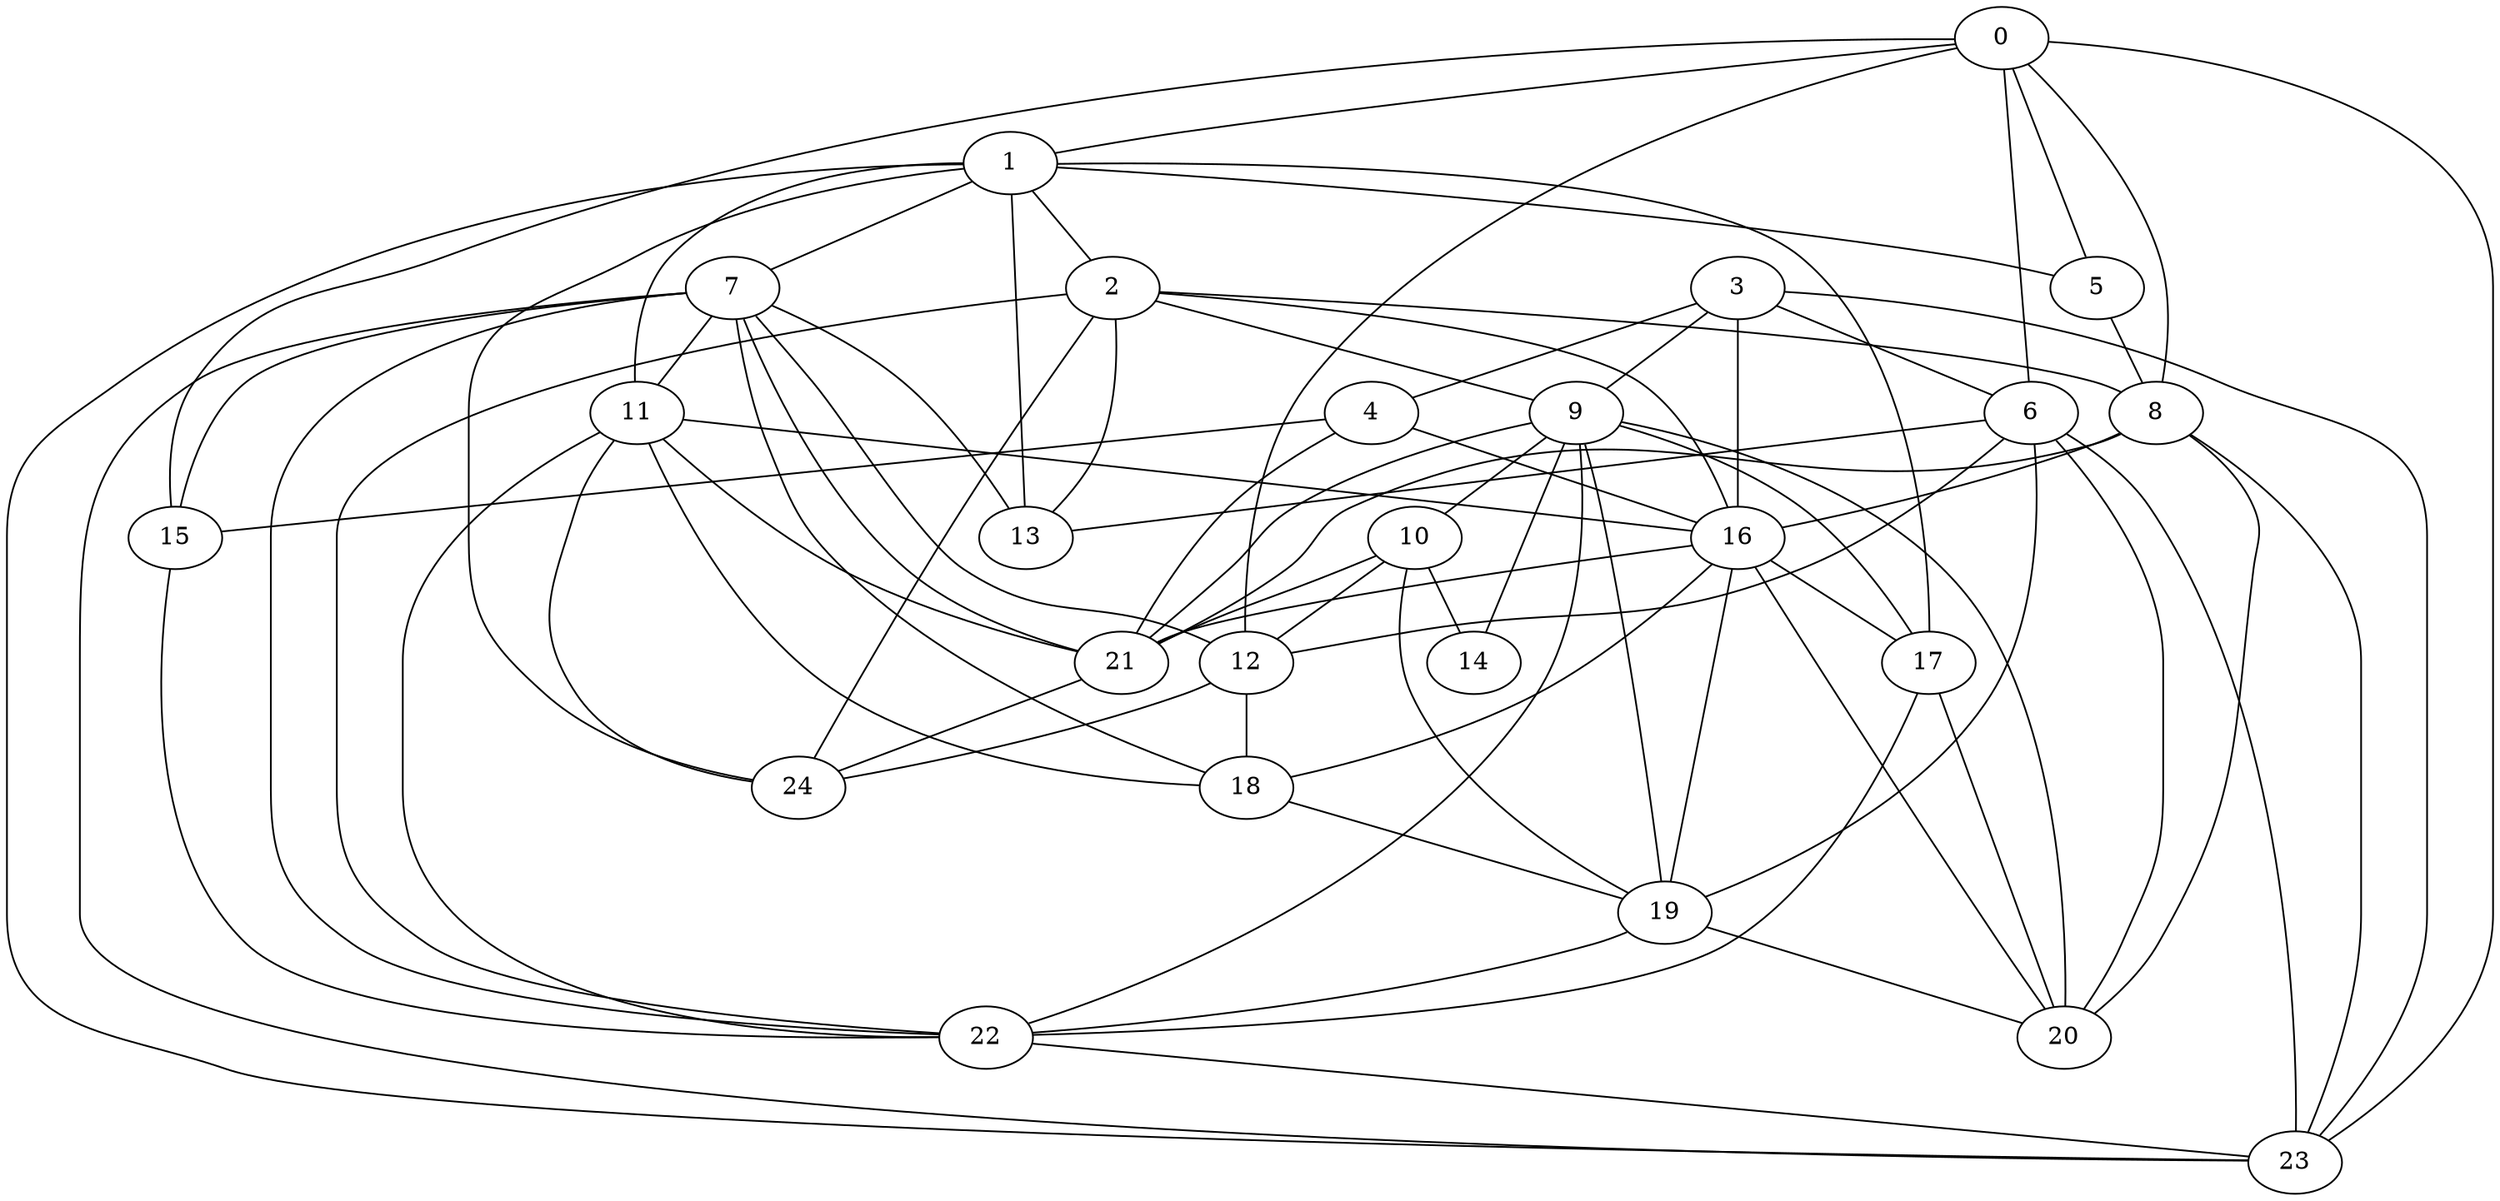 strict graph "gnp_random_graph(25,0.25)" {
0;
1;
2;
3;
4;
5;
6;
7;
8;
9;
10;
11;
12;
13;
14;
15;
16;
17;
18;
19;
20;
21;
22;
23;
24;
0 -- 1  [is_available=True, prob="0.746315639589"];
0 -- 5  [is_available=True, prob="0.977100667533"];
0 -- 6  [is_available=True, prob="0.114950770448"];
0 -- 8  [is_available=True, prob="0.842220976853"];
0 -- 12  [is_available=True, prob="1.0"];
0 -- 15  [is_available=True, prob="1.0"];
0 -- 23  [is_available=True, prob="0.42607133127"];
1 -- 2  [is_available=True, prob="0.794486344459"];
1 -- 5  [is_available=True, prob="0.503073511443"];
1 -- 7  [is_available=True, prob="0.925650388096"];
1 -- 11  [is_available=True, prob="1.0"];
1 -- 13  [is_available=True, prob="0.0419026014802"];
1 -- 17  [is_available=True, prob="0.740632024746"];
1 -- 23  [is_available=True, prob="0.97573237487"];
1 -- 24  [is_available=True, prob="0.539771790889"];
2 -- 8  [is_available=True, prob="0.246498067228"];
2 -- 9  [is_available=True, prob="0.250641732506"];
2 -- 13  [is_available=True, prob="1.0"];
2 -- 16  [is_available=True, prob="0.0711258664716"];
2 -- 22  [is_available=True, prob="0.89739694617"];
2 -- 24  [is_available=True, prob="1.0"];
3 -- 16  [is_available=True, prob="0.234586853813"];
3 -- 9  [is_available=True, prob="0.496600176811"];
3 -- 4  [is_available=True, prob="0.94083259175"];
3 -- 6  [is_available=True, prob="1.0"];
3 -- 23  [is_available=True, prob="1.0"];
4 -- 16  [is_available=True, prob="1.0"];
4 -- 21  [is_available=True, prob="1.0"];
4 -- 15  [is_available=True, prob="0.775390942993"];
5 -- 8  [is_available=True, prob="1.0"];
6 -- 12  [is_available=True, prob="0.690418002003"];
6 -- 13  [is_available=True, prob="0.0271318761114"];
6 -- 19  [is_available=True, prob="0.71265283306"];
6 -- 20  [is_available=True, prob="0.444487333527"];
6 -- 23  [is_available=True, prob="0.622101533768"];
7 -- 11  [is_available=True, prob="0.794536972748"];
7 -- 12  [is_available=True, prob="0.348198918798"];
7 -- 13  [is_available=True, prob="0.25148526741"];
7 -- 15  [is_available=True, prob="0.422987159291"];
7 -- 18  [is_available=True, prob="0.302964238185"];
7 -- 21  [is_available=True, prob="0.556441922323"];
7 -- 22  [is_available=True, prob="1.0"];
7 -- 23  [is_available=True, prob="0.521441696776"];
8 -- 16  [is_available=True, prob="0.334844686553"];
8 -- 20  [is_available=True, prob="0.114141991579"];
8 -- 21  [is_available=True, prob="0.636693325973"];
8 -- 23  [is_available=True, prob="0.0713768336964"];
9 -- 10  [is_available=True, prob="0.263094414348"];
9 -- 14  [is_available=True, prob="0.840350182233"];
9 -- 17  [is_available=True, prob="0.0202669251472"];
9 -- 19  [is_available=True, prob="0.209277428821"];
9 -- 20  [is_available=True, prob="0.639360271322"];
9 -- 21  [is_available=True, prob="0.62892026604"];
9 -- 22  [is_available=True, prob="0.183868463348"];
10 -- 19  [is_available=True, prob="0.445324454349"];
10 -- 12  [is_available=True, prob="1.0"];
10 -- 21  [is_available=True, prob="0.325634590855"];
10 -- 14  [is_available=True, prob="0.836949344913"];
11 -- 16  [is_available=True, prob="0.190565633777"];
11 -- 18  [is_available=True, prob="0.157555806795"];
11 -- 21  [is_available=True, prob="1.0"];
11 -- 22  [is_available=True, prob="0.843819228889"];
11 -- 24  [is_available=True, prob="1.0"];
12 -- 18  [is_available=True, prob="0.59838361237"];
12 -- 24  [is_available=True, prob="0.101616726456"];
15 -- 22  [is_available=True, prob="0.42408344015"];
16 -- 17  [is_available=True, prob="0.192418168597"];
16 -- 18  [is_available=True, prob="1.0"];
16 -- 19  [is_available=True, prob="0.850030394753"];
16 -- 20  [is_available=True, prob="0.66154822127"];
16 -- 21  [is_available=True, prob="0.608268295715"];
17 -- 20  [is_available=True, prob="1.0"];
17 -- 22  [is_available=True, prob="0.234789686361"];
18 -- 19  [is_available=True, prob="0.771177928453"];
19 -- 20  [is_available=True, prob="0.578193029015"];
19 -- 22  [is_available=True, prob="0.592153093353"];
21 -- 24  [is_available=True, prob="0.0447769364864"];
22 -- 23  [is_available=True, prob="0.43427201126"];
}
